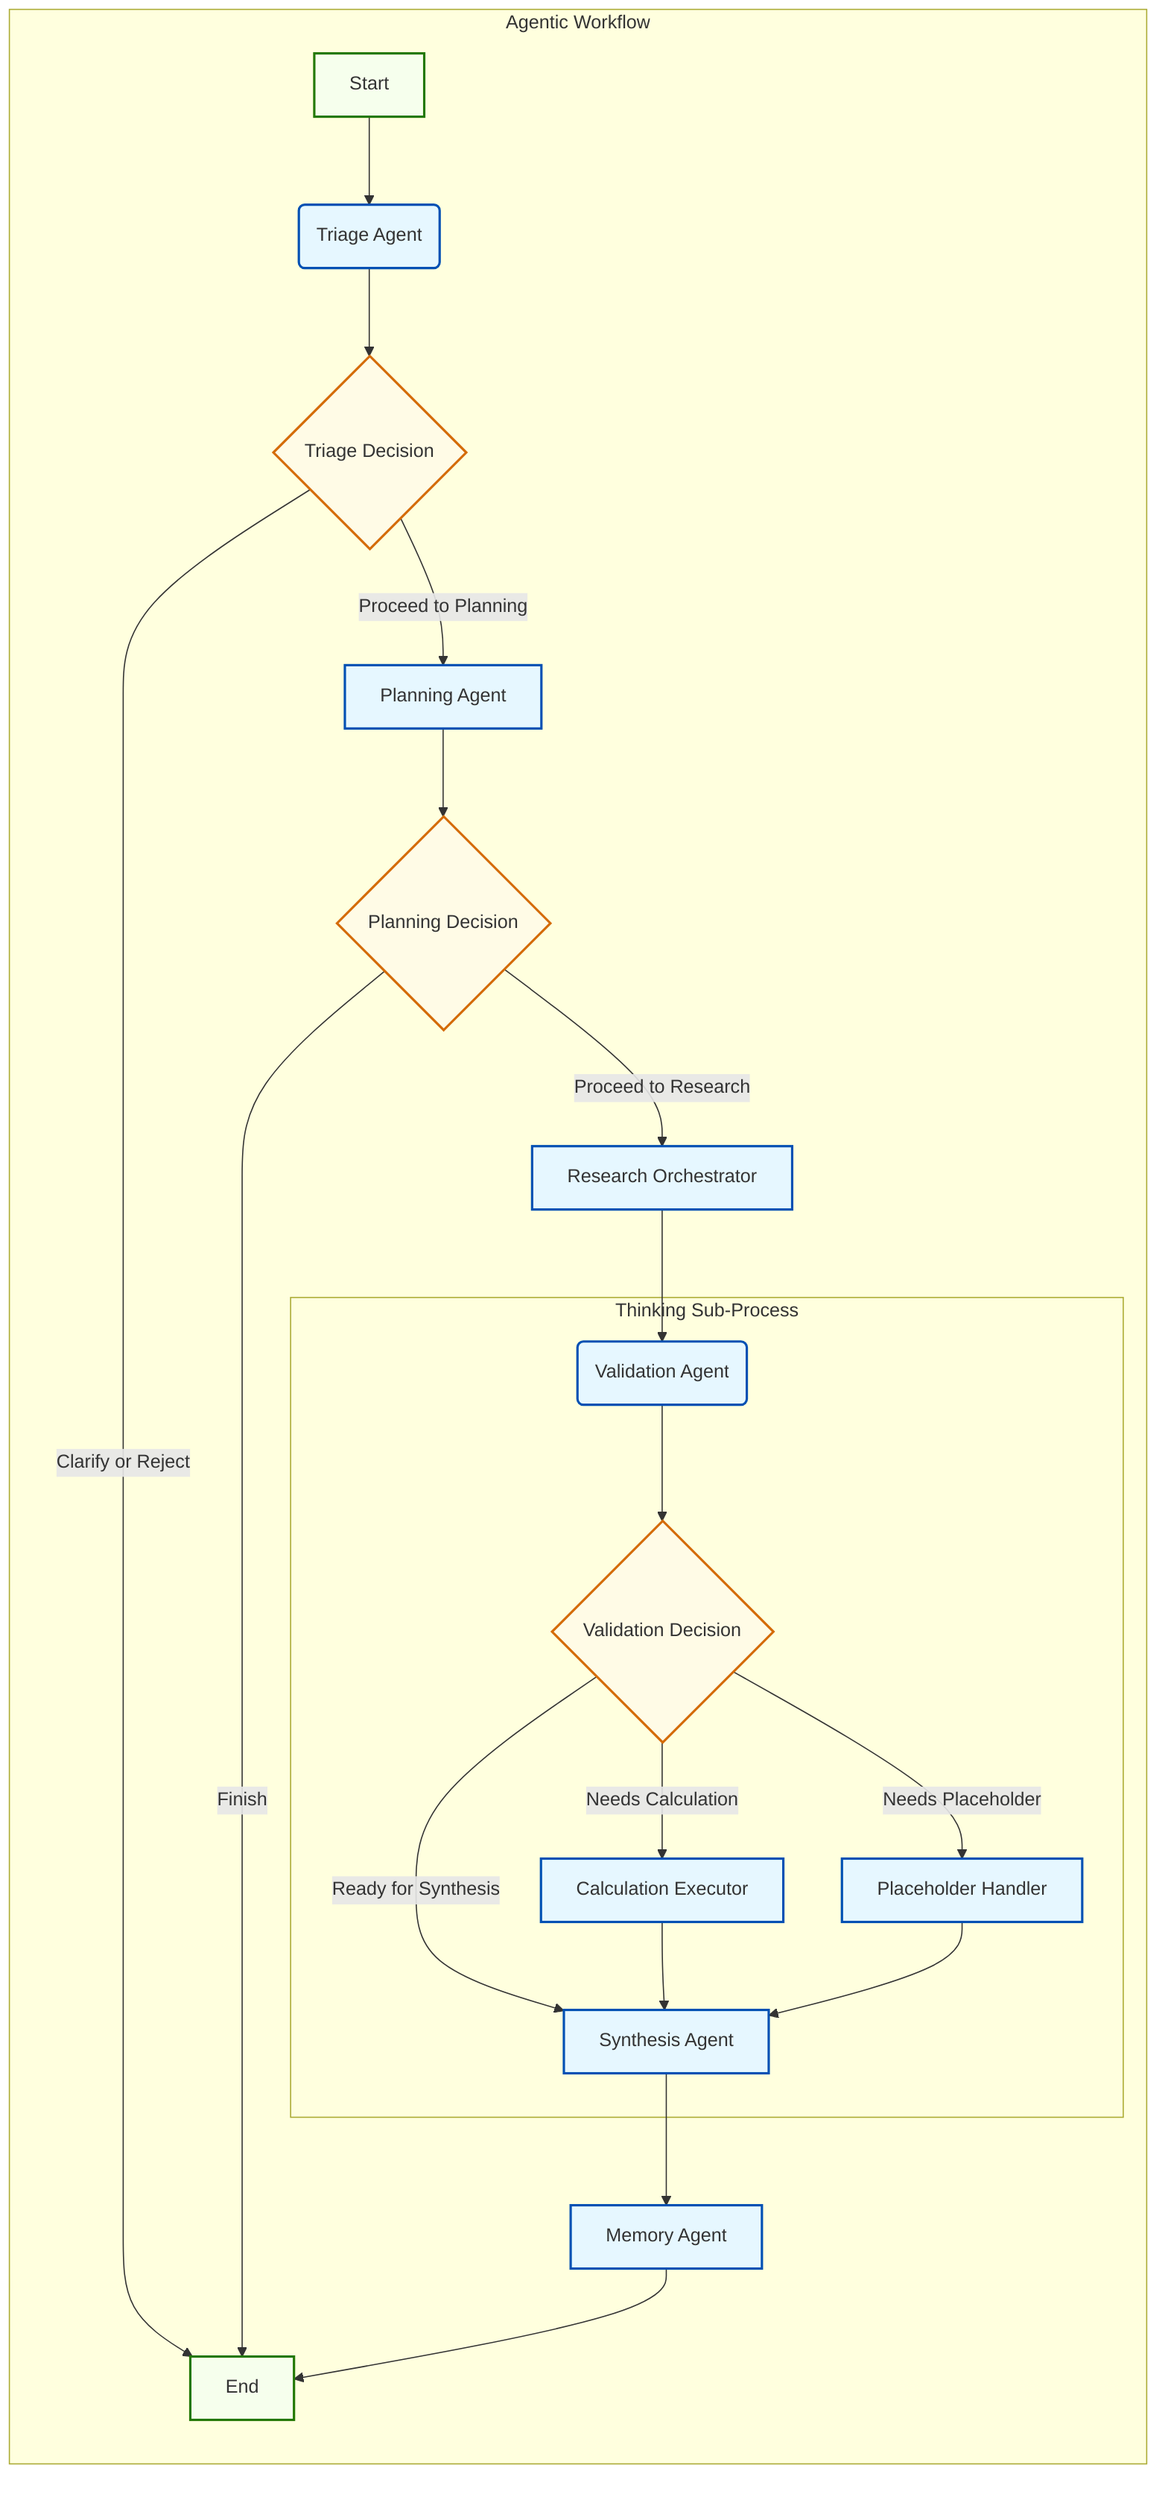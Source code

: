 graph TD
    subgraph "Agentic Workflow"
        direction TB
        A[Start] --> B(Triage Agent);
        B --> C{Triage Decision};
        C -- "Clarify or Reject" --> Z[End];
        C -- "Proceed to Planning" --> D[Planning Agent];
        
        D --> E{Planning Decision};
        E -- "Finish" --> Z;
        E -- "Proceed to Research" --> F[Research Orchestrator];
        
        F --> G(Validation Agent);
        
        subgraph "Thinking Sub-Process"
            direction TB
            G --> H{Validation Decision};
            H -- "Needs Calculation" --> I[Calculation Executor];
            H -- "Needs Placeholder" --> J[Placeholder Handler];
            H -- "Ready for Synthesis" --> K[Synthesis Agent];
            I --> K;
            J --> K;
        end
        
        K --> L[Memory Agent];
        L --> Z;
    end

    classDef agent fill:#e6f7ff,stroke:#0050b3,stroke-width:2px;
    classDef decision fill:#fffbe6,stroke:#d46b08,stroke-width:2px;
    classDef startend fill:#f6ffed,stroke:#237804,stroke-width:2px;

    class A,Z startend;
    class C,E,H decision;
    class B,D,F,G,I,J,K,L agent;